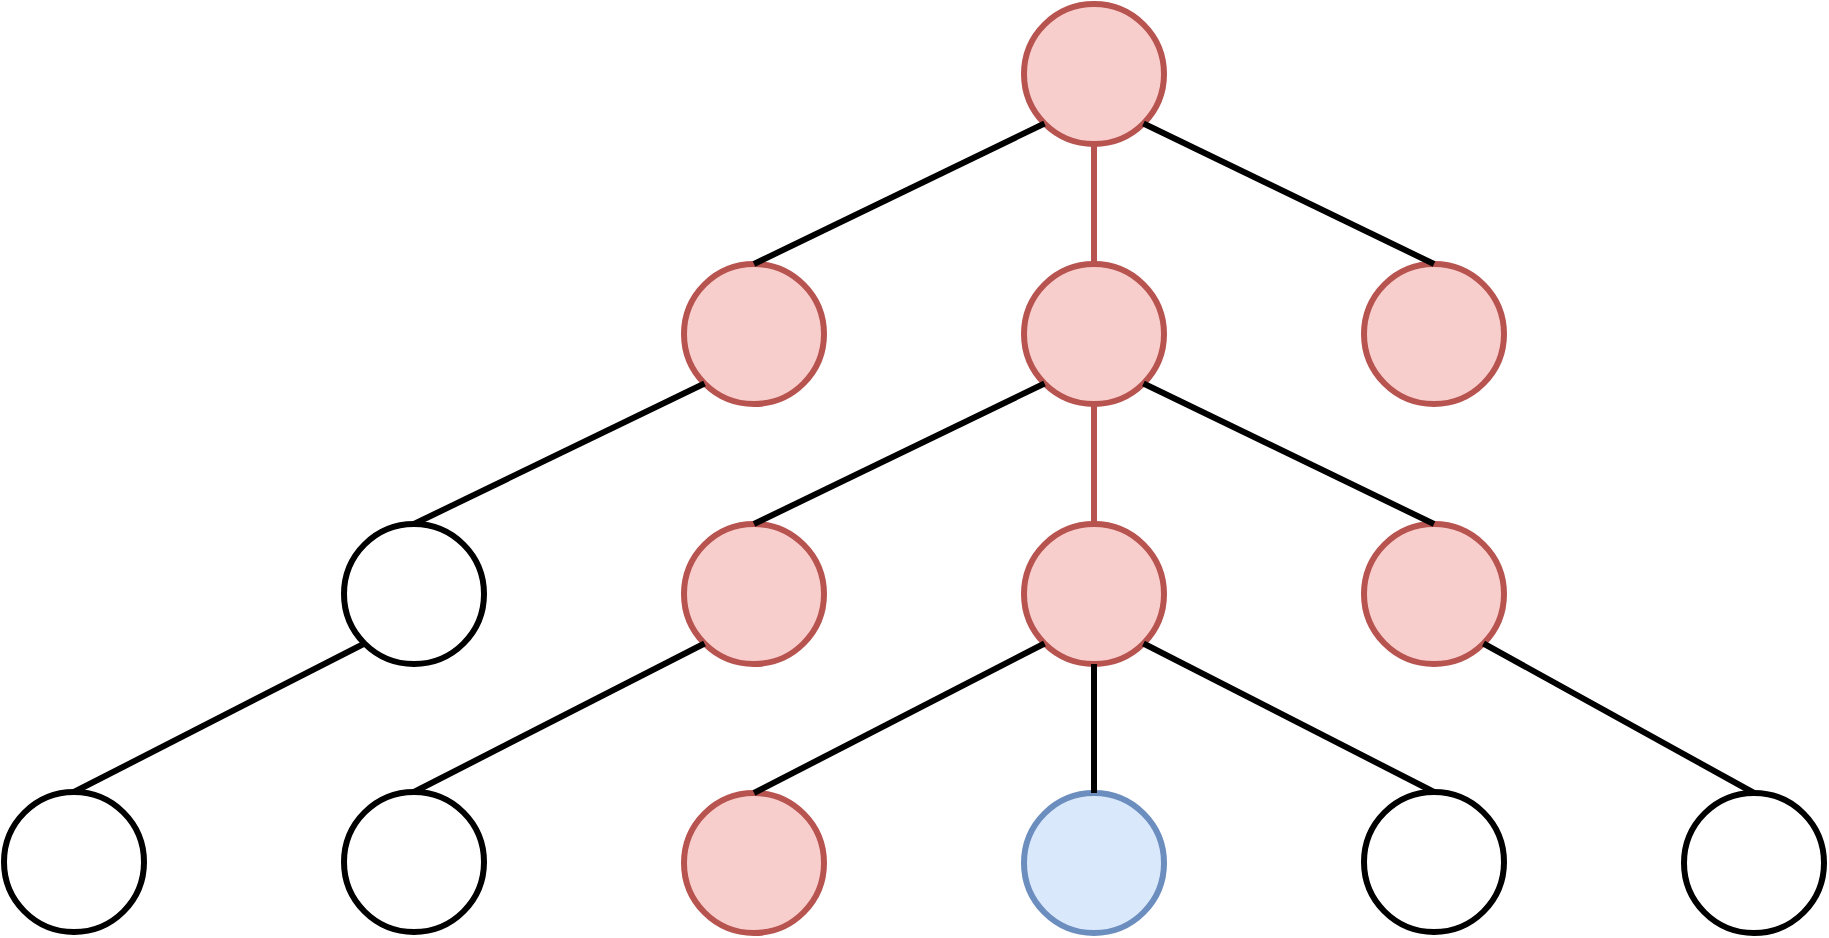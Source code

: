 <mxfile version="13.5.1" type="device"><diagram id="2cTN1ZGpIQKDCcKTI-AY" name="Seite-1"><mxGraphModel dx="1351" dy="1036" grid="1" gridSize="10" guides="1" tooltips="1" connect="1" arrows="1" fold="1" page="1" pageScale="1" pageWidth="827" pageHeight="1169" math="0" shadow="0"><root><mxCell id="0"/><mxCell id="1" parent="0"/><mxCell id="6dZsul1UTuMqbkVqjuXr-1" value="" style="ellipse;whiteSpace=wrap;html=1;aspect=fixed;strokeWidth=3;fillColor=#f8cecc;strokeColor=#b85450;" vertex="1" parent="1"><mxGeometry x="950" y="120" width="70" height="70" as="geometry"/></mxCell><mxCell id="6dZsul1UTuMqbkVqjuXr-2" value="" style="ellipse;whiteSpace=wrap;html=1;aspect=fixed;strokeWidth=3;fillColor=#dae8fc;strokeColor=#6c8ebf;" vertex="1" parent="1"><mxGeometry x="950" y="514.5" width="70" height="70" as="geometry"/></mxCell><mxCell id="6dZsul1UTuMqbkVqjuXr-3" value="" style="ellipse;whiteSpace=wrap;html=1;aspect=fixed;strokeWidth=3;fillColor=#f8cecc;strokeColor=#b85450;" vertex="1" parent="1"><mxGeometry x="1120" y="250" width="70" height="70" as="geometry"/></mxCell><mxCell id="6dZsul1UTuMqbkVqjuXr-4" value="" style="endArrow=none;html=1;strokeWidth=3;entryX=0.5;entryY=1;entryDx=0;entryDy=0;exitX=0.5;exitY=0;exitDx=0;exitDy=0;fillColor=#f8cecc;strokeColor=#b85450;" edge="1" parent="1" source="6dZsul1UTuMqbkVqjuXr-5" target="6dZsul1UTuMqbkVqjuXr-1"><mxGeometry width="50" height="50" relative="1" as="geometry"><mxPoint x="1020" y="260.25" as="sourcePoint"/><mxPoint x="1090.251" y="189.999" as="targetPoint"/></mxGeometry></mxCell><mxCell id="6dZsul1UTuMqbkVqjuXr-5" value="" style="ellipse;whiteSpace=wrap;html=1;aspect=fixed;strokeWidth=3;fillColor=#f8cecc;strokeColor=#b85450;" vertex="1" parent="1"><mxGeometry x="950" y="250" width="70" height="70" as="geometry"/></mxCell><mxCell id="6dZsul1UTuMqbkVqjuXr-6" value="" style="endArrow=none;html=1;strokeWidth=3;entryX=1;entryY=1;entryDx=0;entryDy=0;exitX=0.5;exitY=0;exitDx=0;exitDy=0;" edge="1" parent="1" source="6dZsul1UTuMqbkVqjuXr-3" target="6dZsul1UTuMqbkVqjuXr-1"><mxGeometry width="50" height="50" relative="1" as="geometry"><mxPoint x="995" y="260" as="sourcePoint"/><mxPoint x="995" y="200" as="targetPoint"/></mxGeometry></mxCell><mxCell id="6dZsul1UTuMqbkVqjuXr-8" value="" style="ellipse;whiteSpace=wrap;html=1;aspect=fixed;strokeWidth=3;fillColor=#f8cecc;strokeColor=#b85450;" vertex="1" parent="1"><mxGeometry x="1120" y="380" width="70" height="70" as="geometry"/></mxCell><mxCell id="6dZsul1UTuMqbkVqjuXr-9" value="" style="ellipse;whiteSpace=wrap;html=1;aspect=fixed;strokeWidth=3;fillColor=#f8cecc;strokeColor=#b85450;" vertex="1" parent="1"><mxGeometry x="950" y="380" width="70" height="70" as="geometry"/></mxCell><mxCell id="6dZsul1UTuMqbkVqjuXr-12" value="" style="endArrow=none;html=1;strokeWidth=3;entryX=0.5;entryY=1;entryDx=0;entryDy=0;exitX=0.5;exitY=0;exitDx=0;exitDy=0;fillColor=#f8cecc;strokeColor=#b85450;" edge="1" parent="1" source="6dZsul1UTuMqbkVqjuXr-9" target="6dZsul1UTuMqbkVqjuXr-5"><mxGeometry width="50" height="50" relative="1" as="geometry"><mxPoint x="1040" y="390" as="sourcePoint"/><mxPoint x="1040" y="330" as="targetPoint"/></mxGeometry></mxCell><mxCell id="6dZsul1UTuMqbkVqjuXr-14" value="" style="endArrow=none;html=1;strokeWidth=3;entryX=0.5;entryY=0;entryDx=0;entryDy=0;exitX=0.5;exitY=1;exitDx=0;exitDy=0;fillColor=#dae8fc;" edge="1" parent="1" source="6dZsul1UTuMqbkVqjuXr-9" target="6dZsul1UTuMqbkVqjuXr-2"><mxGeometry width="50" height="50" relative="1" as="geometry"><mxPoint x="410" y="290" as="sourcePoint"/><mxPoint x="605.251" y="239.749" as="targetPoint"/></mxGeometry></mxCell><mxCell id="6dZsul1UTuMqbkVqjuXr-15" value="" style="endArrow=none;html=1;strokeWidth=3;entryX=1;entryY=1;entryDx=0;entryDy=0;exitX=0.5;exitY=0;exitDx=0;exitDy=0;" edge="1" parent="1" source="6dZsul1UTuMqbkVqjuXr-8" target="6dZsul1UTuMqbkVqjuXr-5"><mxGeometry width="50" height="50" relative="1" as="geometry"><mxPoint x="925" y="390" as="sourcePoint"/><mxPoint x="889.749" y="319.749" as="targetPoint"/></mxGeometry></mxCell><mxCell id="6dZsul1UTuMqbkVqjuXr-20" value="" style="ellipse;whiteSpace=wrap;html=1;aspect=fixed;strokeWidth=3;fillColor=#f8cecc;strokeColor=#b85450;" vertex="1" parent="1"><mxGeometry x="780" y="250" width="70" height="70" as="geometry"/></mxCell><mxCell id="6dZsul1UTuMqbkVqjuXr-21" value="" style="endArrow=none;html=1;strokeWidth=3;entryX=0;entryY=1;entryDx=0;entryDy=0;exitX=0.5;exitY=0;exitDx=0;exitDy=0;" edge="1" parent="1" source="6dZsul1UTuMqbkVqjuXr-20" target="6dZsul1UTuMqbkVqjuXr-1"><mxGeometry width="50" height="50" relative="1" as="geometry"><mxPoint x="1165" y="260" as="sourcePoint"/><mxPoint x="1019.749" y="189.749" as="targetPoint"/></mxGeometry></mxCell><mxCell id="6dZsul1UTuMqbkVqjuXr-22" value="" style="ellipse;whiteSpace=wrap;html=1;aspect=fixed;strokeWidth=3;fillColor=#f8cecc;strokeColor=#b85450;" vertex="1" parent="1"><mxGeometry x="780" y="380" width="70" height="70" as="geometry"/></mxCell><mxCell id="6dZsul1UTuMqbkVqjuXr-23" value="" style="endArrow=none;html=1;strokeWidth=3;entryX=0.5;entryY=0;entryDx=0;entryDy=0;exitX=0;exitY=1;exitDx=0;exitDy=0;" edge="1" parent="1" source="6dZsul1UTuMqbkVqjuXr-5" target="6dZsul1UTuMqbkVqjuXr-22"><mxGeometry width="50" height="50" relative="1" as="geometry"><mxPoint x="1165" y="390" as="sourcePoint"/><mxPoint x="1019.749" y="319.749" as="targetPoint"/></mxGeometry></mxCell><mxCell id="6dZsul1UTuMqbkVqjuXr-24" value="" style="ellipse;whiteSpace=wrap;html=1;aspect=fixed;strokeWidth=3;fillColor=#f8cecc;strokeColor=#b85450;" vertex="1" parent="1"><mxGeometry x="780" y="514.5" width="70" height="70" as="geometry"/></mxCell><mxCell id="6dZsul1UTuMqbkVqjuXr-25" value="" style="endArrow=none;html=1;strokeWidth=3;entryX=0.5;entryY=0;entryDx=0;entryDy=0;exitX=0;exitY=1;exitDx=0;exitDy=0;" edge="1" parent="1" source="6dZsul1UTuMqbkVqjuXr-9" target="6dZsul1UTuMqbkVqjuXr-24"><mxGeometry width="50" height="50" relative="1" as="geometry"><mxPoint x="995" y="460" as="sourcePoint"/><mxPoint x="995" y="524.5" as="targetPoint"/></mxGeometry></mxCell><mxCell id="6dZsul1UTuMqbkVqjuXr-26" value="" style="ellipse;whiteSpace=wrap;html=1;aspect=fixed;strokeWidth=3;" vertex="1" parent="1"><mxGeometry x="1120" y="514" width="70" height="70" as="geometry"/></mxCell><mxCell id="6dZsul1UTuMqbkVqjuXr-27" value="" style="endArrow=none;html=1;strokeWidth=3;entryX=0.5;entryY=0;entryDx=0;entryDy=0;exitX=1;exitY=1;exitDx=0;exitDy=0;" edge="1" parent="1" source="6dZsul1UTuMqbkVqjuXr-9" target="6dZsul1UTuMqbkVqjuXr-26"><mxGeometry width="50" height="50" relative="1" as="geometry"><mxPoint x="1305.251" y="515.249" as="sourcePoint"/><mxPoint x="1160" y="590" as="targetPoint"/></mxGeometry></mxCell><mxCell id="6dZsul1UTuMqbkVqjuXr-28" value="" style="ellipse;whiteSpace=wrap;html=1;aspect=fixed;strokeWidth=3;" vertex="1" parent="1"><mxGeometry x="610" y="514" width="70" height="70" as="geometry"/></mxCell><mxCell id="6dZsul1UTuMqbkVqjuXr-30" value="" style="endArrow=none;html=1;strokeWidth=3;entryX=0.5;entryY=0;entryDx=0;entryDy=0;exitX=0;exitY=1;exitDx=0;exitDy=0;" edge="1" parent="1" source="6dZsul1UTuMqbkVqjuXr-22" target="6dZsul1UTuMqbkVqjuXr-28"><mxGeometry width="50" height="50" relative="1" as="geometry"><mxPoint x="735.251" y="409.999" as="sourcePoint"/><mxPoint x="590" y="484.75" as="targetPoint"/></mxGeometry></mxCell><mxCell id="6dZsul1UTuMqbkVqjuXr-31" value="" style="ellipse;whiteSpace=wrap;html=1;aspect=fixed;strokeWidth=3;" vertex="1" parent="1"><mxGeometry x="610" y="380" width="70" height="70" as="geometry"/></mxCell><mxCell id="6dZsul1UTuMqbkVqjuXr-32" value="" style="ellipse;whiteSpace=wrap;html=1;aspect=fixed;strokeWidth=3;" vertex="1" parent="1"><mxGeometry x="440" y="514" width="70" height="70" as="geometry"/></mxCell><mxCell id="6dZsul1UTuMqbkVqjuXr-33" value="" style="endArrow=none;html=1;strokeWidth=3;entryX=0;entryY=1;entryDx=0;entryDy=0;exitX=0.5;exitY=0;exitDx=0;exitDy=0;" edge="1" parent="1" source="6dZsul1UTuMqbkVqjuXr-31" target="6dZsul1UTuMqbkVqjuXr-20"><mxGeometry width="50" height="50" relative="1" as="geometry"><mxPoint x="590" y="320.25" as="sourcePoint"/><mxPoint x="735.251" y="249.999" as="targetPoint"/></mxGeometry></mxCell><mxCell id="6dZsul1UTuMqbkVqjuXr-34" value="" style="endArrow=none;html=1;strokeWidth=3;entryX=0;entryY=1;entryDx=0;entryDy=0;exitX=0.5;exitY=0;exitDx=0;exitDy=0;" edge="1" parent="1" source="6dZsul1UTuMqbkVqjuXr-32" target="6dZsul1UTuMqbkVqjuXr-31"><mxGeometry width="50" height="50" relative="1" as="geometry"><mxPoint x="480" y="440.25" as="sourcePoint"/><mxPoint x="625.251" y="369.999" as="targetPoint"/></mxGeometry></mxCell><mxCell id="6dZsul1UTuMqbkVqjuXr-35" value="" style="ellipse;whiteSpace=wrap;html=1;aspect=fixed;strokeWidth=3;" vertex="1" parent="1"><mxGeometry x="1280" y="514.5" width="70" height="70" as="geometry"/></mxCell><mxCell id="6dZsul1UTuMqbkVqjuXr-36" value="" style="endArrow=none;html=1;strokeWidth=3;entryX=1;entryY=1;entryDx=0;entryDy=0;exitX=0.5;exitY=0;exitDx=0;exitDy=0;" edge="1" parent="1" source="6dZsul1UTuMqbkVqjuXr-35" target="6dZsul1UTuMqbkVqjuXr-8"><mxGeometry width="50" height="50" relative="1" as="geometry"><mxPoint x="1260" y="490" as="sourcePoint"/><mxPoint x="1199.999" y="459.999" as="targetPoint"/></mxGeometry></mxCell></root></mxGraphModel></diagram></mxfile>